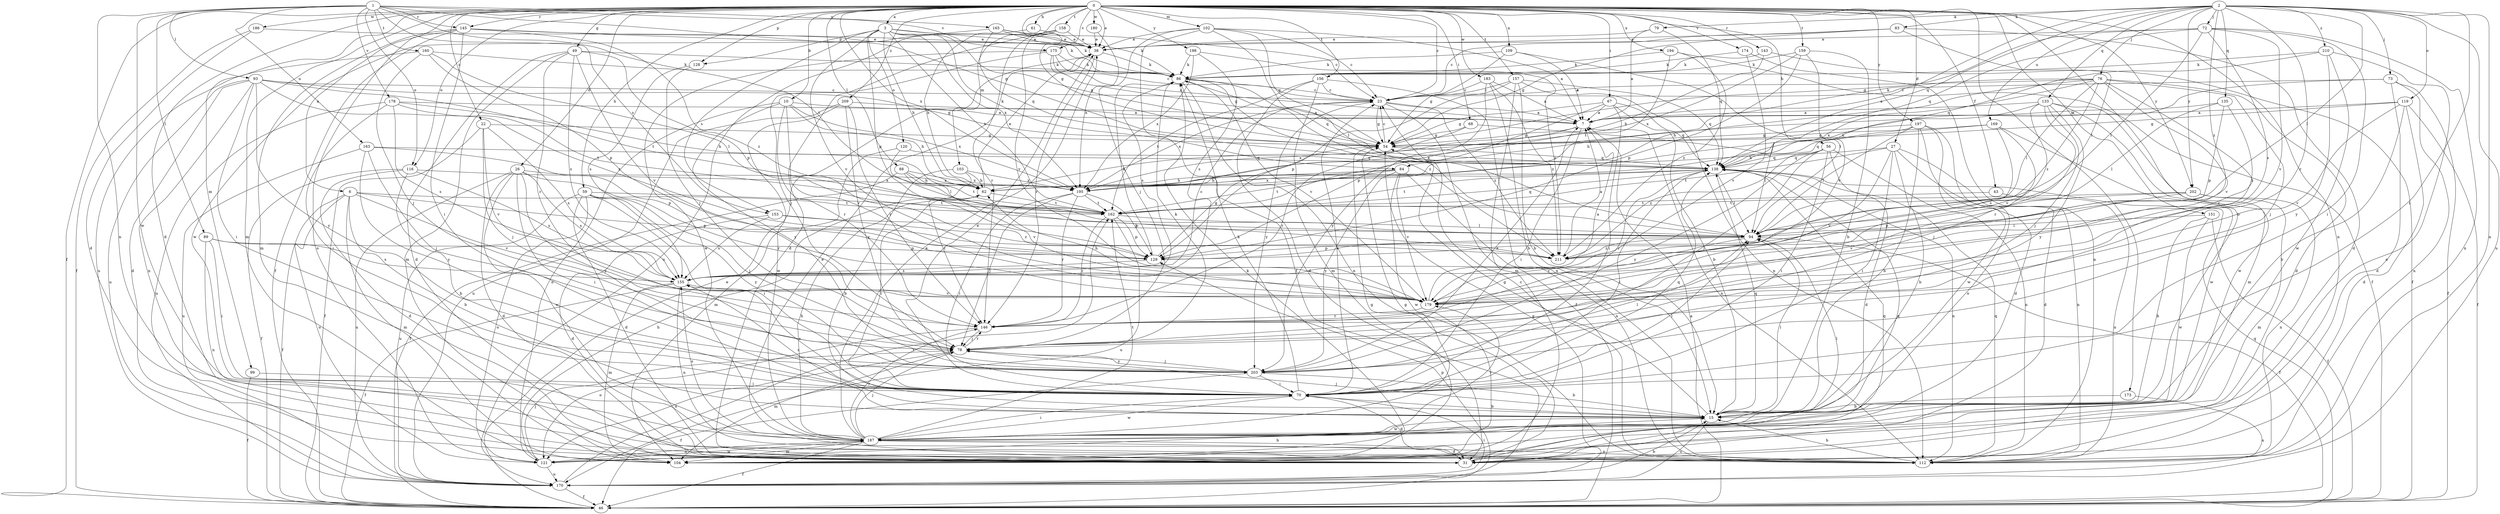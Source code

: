 strict digraph  {
0;
1;
2;
3;
6;
7;
10;
15;
22;
23;
26;
27;
31;
38;
43;
46;
49;
54;
56;
59;
61;
62;
67;
68;
70;
72;
73;
76;
78;
79;
83;
84;
86;
88;
89;
93;
94;
99;
102;
103;
104;
109;
112;
116;
119;
120;
121;
128;
129;
133;
135;
138;
143;
145;
146;
151;
153;
155;
156;
157;
158;
159;
160;
162;
163;
165;
169;
170;
173;
174;
175;
178;
179;
180;
183;
186;
187;
194;
195;
197;
198;
202;
203;
209;
210;
211;
0 -> 3  [label=a];
0 -> 6  [label=a];
0 -> 10  [label=b];
0 -> 15  [label=b];
0 -> 22  [label=c];
0 -> 23  [label=c];
0 -> 26  [label=d];
0 -> 27  [label=d];
0 -> 31  [label=d];
0 -> 38  [label=e];
0 -> 43  [label=f];
0 -> 46  [label=f];
0 -> 49  [label=g];
0 -> 54  [label=g];
0 -> 56  [label=h];
0 -> 59  [label=h];
0 -> 61  [label=h];
0 -> 67  [label=i];
0 -> 68  [label=i];
0 -> 88  [label=l];
0 -> 99  [label=m];
0 -> 102  [label=m];
0 -> 103  [label=m];
0 -> 104  [label=m];
0 -> 109  [label=n];
0 -> 112  [label=n];
0 -> 116  [label=o];
0 -> 128  [label=p];
0 -> 143  [label=r];
0 -> 145  [label=r];
0 -> 151  [label=s];
0 -> 156  [label=t];
0 -> 157  [label=t];
0 -> 158  [label=t];
0 -> 159  [label=t];
0 -> 173  [label=v];
0 -> 174  [label=v];
0 -> 175  [label=v];
0 -> 180  [label=w];
0 -> 183  [label=w];
0 -> 186  [label=w];
0 -> 194  [label=x];
0 -> 195  [label=x];
0 -> 197  [label=y];
0 -> 198  [label=y];
0 -> 202  [label=y];
0 -> 209  [label=z];
1 -> 54  [label=g];
1 -> 89  [label=l];
1 -> 93  [label=l];
1 -> 112  [label=n];
1 -> 116  [label=o];
1 -> 145  [label=r];
1 -> 153  [label=s];
1 -> 160  [label=t];
1 -> 162  [label=t];
1 -> 163  [label=u];
1 -> 165  [label=u];
1 -> 175  [label=v];
1 -> 178  [label=v];
1 -> 187  [label=w];
2 -> 70  [label=i];
2 -> 72  [label=j];
2 -> 73  [label=j];
2 -> 76  [label=j];
2 -> 79  [label=k];
2 -> 83  [label=k];
2 -> 84  [label=k];
2 -> 94  [label=l];
2 -> 112  [label=n];
2 -> 119  [label=o];
2 -> 133  [label=q];
2 -> 135  [label=q];
2 -> 138  [label=q];
2 -> 146  [label=r];
2 -> 169  [label=u];
2 -> 170  [label=u];
2 -> 202  [label=y];
2 -> 210  [label=z];
2 -> 211  [label=z];
3 -> 38  [label=e];
3 -> 54  [label=g];
3 -> 62  [label=h];
3 -> 84  [label=k];
3 -> 86  [label=k];
3 -> 120  [label=o];
3 -> 128  [label=p];
3 -> 129  [label=p];
3 -> 153  [label=s];
3 -> 162  [label=t];
3 -> 179  [label=v];
3 -> 195  [label=x];
6 -> 15  [label=b];
6 -> 46  [label=f];
6 -> 104  [label=m];
6 -> 121  [label=o];
6 -> 129  [label=p];
6 -> 162  [label=t];
6 -> 179  [label=v];
7 -> 54  [label=g];
7 -> 70  [label=i];
7 -> 112  [label=n];
7 -> 195  [label=x];
10 -> 7  [label=a];
10 -> 62  [label=h];
10 -> 121  [label=o];
10 -> 146  [label=r];
10 -> 179  [label=v];
10 -> 195  [label=x];
10 -> 203  [label=y];
15 -> 54  [label=g];
15 -> 78  [label=j];
15 -> 94  [label=l];
15 -> 138  [label=q];
15 -> 155  [label=s];
15 -> 170  [label=u];
15 -> 187  [label=w];
22 -> 46  [label=f];
22 -> 54  [label=g];
22 -> 78  [label=j];
22 -> 155  [label=s];
22 -> 179  [label=v];
23 -> 7  [label=a];
23 -> 46  [label=f];
23 -> 54  [label=g];
23 -> 195  [label=x];
23 -> 203  [label=y];
23 -> 211  [label=z];
26 -> 31  [label=d];
26 -> 70  [label=i];
26 -> 146  [label=r];
26 -> 155  [label=s];
26 -> 170  [label=u];
26 -> 187  [label=w];
26 -> 195  [label=x];
26 -> 203  [label=y];
27 -> 15  [label=b];
27 -> 31  [label=d];
27 -> 70  [label=i];
27 -> 112  [label=n];
27 -> 138  [label=q];
27 -> 162  [label=t];
27 -> 179  [label=v];
31 -> 38  [label=e];
31 -> 54  [label=g];
31 -> 138  [label=q];
38 -> 86  [label=k];
38 -> 146  [label=r];
43 -> 112  [label=n];
43 -> 162  [label=t];
46 -> 7  [label=a];
46 -> 38  [label=e];
46 -> 138  [label=q];
49 -> 31  [label=d];
49 -> 86  [label=k];
49 -> 104  [label=m];
49 -> 129  [label=p];
49 -> 146  [label=r];
49 -> 155  [label=s];
49 -> 179  [label=v];
54 -> 23  [label=c];
54 -> 138  [label=q];
56 -> 31  [label=d];
56 -> 70  [label=i];
56 -> 78  [label=j];
56 -> 112  [label=n];
56 -> 138  [label=q];
56 -> 203  [label=y];
56 -> 211  [label=z];
59 -> 31  [label=d];
59 -> 70  [label=i];
59 -> 78  [label=j];
59 -> 121  [label=o];
59 -> 162  [label=t];
59 -> 170  [label=u];
59 -> 203  [label=y];
61 -> 38  [label=e];
61 -> 62  [label=h];
62 -> 38  [label=e];
62 -> 70  [label=i];
62 -> 162  [label=t];
67 -> 7  [label=a];
67 -> 15  [label=b];
67 -> 54  [label=g];
67 -> 70  [label=i];
67 -> 129  [label=p];
67 -> 138  [label=q];
68 -> 54  [label=g];
68 -> 94  [label=l];
68 -> 146  [label=r];
70 -> 15  [label=b];
70 -> 23  [label=c];
70 -> 31  [label=d];
70 -> 38  [label=e];
70 -> 86  [label=k];
70 -> 94  [label=l];
70 -> 138  [label=q];
70 -> 155  [label=s];
70 -> 187  [label=w];
72 -> 38  [label=e];
72 -> 54  [label=g];
72 -> 70  [label=i];
72 -> 94  [label=l];
72 -> 112  [label=n];
72 -> 138  [label=q];
72 -> 155  [label=s];
72 -> 179  [label=v];
73 -> 23  [label=c];
73 -> 31  [label=d];
73 -> 46  [label=f];
73 -> 112  [label=n];
73 -> 195  [label=x];
76 -> 7  [label=a];
76 -> 23  [label=c];
76 -> 31  [label=d];
76 -> 62  [label=h];
76 -> 78  [label=j];
76 -> 94  [label=l];
76 -> 146  [label=r];
76 -> 179  [label=v];
76 -> 195  [label=x];
76 -> 211  [label=z];
78 -> 86  [label=k];
78 -> 104  [label=m];
78 -> 121  [label=o];
78 -> 146  [label=r];
78 -> 203  [label=y];
79 -> 7  [label=a];
79 -> 38  [label=e];
79 -> 138  [label=q];
83 -> 23  [label=c];
83 -> 31  [label=d];
83 -> 38  [label=e];
83 -> 54  [label=g];
83 -> 94  [label=l];
84 -> 62  [label=h];
84 -> 112  [label=n];
84 -> 162  [label=t];
84 -> 179  [label=v];
84 -> 187  [label=w];
84 -> 195  [label=x];
84 -> 203  [label=y];
86 -> 23  [label=c];
86 -> 112  [label=n];
86 -> 138  [label=q];
86 -> 155  [label=s];
86 -> 179  [label=v];
86 -> 211  [label=z];
88 -> 46  [label=f];
88 -> 62  [label=h];
88 -> 162  [label=t];
88 -> 179  [label=v];
88 -> 195  [label=x];
89 -> 70  [label=i];
89 -> 112  [label=n];
89 -> 129  [label=p];
89 -> 155  [label=s];
93 -> 23  [label=c];
93 -> 31  [label=d];
93 -> 54  [label=g];
93 -> 70  [label=i];
93 -> 112  [label=n];
93 -> 162  [label=t];
93 -> 170  [label=u];
93 -> 203  [label=y];
93 -> 211  [label=z];
94 -> 46  [label=f];
94 -> 86  [label=k];
94 -> 129  [label=p];
94 -> 179  [label=v];
94 -> 211  [label=z];
99 -> 46  [label=f];
99 -> 70  [label=i];
102 -> 7  [label=a];
102 -> 23  [label=c];
102 -> 38  [label=e];
102 -> 46  [label=f];
102 -> 54  [label=g];
102 -> 78  [label=j];
102 -> 94  [label=l];
103 -> 15  [label=b];
103 -> 62  [label=h];
103 -> 146  [label=r];
103 -> 195  [label=x];
104 -> 54  [label=g];
104 -> 86  [label=k];
104 -> 138  [label=q];
109 -> 7  [label=a];
109 -> 54  [label=g];
109 -> 86  [label=k];
109 -> 94  [label=l];
112 -> 15  [label=b];
112 -> 23  [label=c];
112 -> 138  [label=q];
116 -> 15  [label=b];
116 -> 31  [label=d];
116 -> 46  [label=f];
116 -> 155  [label=s];
116 -> 195  [label=x];
119 -> 7  [label=a];
119 -> 15  [label=b];
119 -> 31  [label=d];
119 -> 46  [label=f];
119 -> 54  [label=g];
119 -> 179  [label=v];
120 -> 94  [label=l];
120 -> 104  [label=m];
120 -> 138  [label=q];
121 -> 15  [label=b];
121 -> 62  [label=h];
121 -> 78  [label=j];
121 -> 170  [label=u];
121 -> 187  [label=w];
128 -> 78  [label=j];
128 -> 155  [label=s];
129 -> 54  [label=g];
129 -> 86  [label=k];
129 -> 155  [label=s];
133 -> 7  [label=a];
133 -> 62  [label=h];
133 -> 78  [label=j];
133 -> 104  [label=m];
133 -> 146  [label=r];
133 -> 179  [label=v];
133 -> 187  [label=w];
133 -> 203  [label=y];
135 -> 7  [label=a];
135 -> 94  [label=l];
135 -> 129  [label=p];
135 -> 211  [label=z];
138 -> 62  [label=h];
138 -> 70  [label=i];
138 -> 94  [label=l];
138 -> 112  [label=n];
138 -> 146  [label=r];
138 -> 162  [label=t];
143 -> 46  [label=f];
143 -> 62  [label=h];
143 -> 86  [label=k];
145 -> 38  [label=e];
145 -> 46  [label=f];
145 -> 70  [label=i];
145 -> 86  [label=k];
145 -> 104  [label=m];
145 -> 121  [label=o];
145 -> 211  [label=z];
146 -> 78  [label=j];
146 -> 121  [label=o];
151 -> 15  [label=b];
151 -> 46  [label=f];
151 -> 94  [label=l];
151 -> 187  [label=w];
153 -> 31  [label=d];
153 -> 94  [label=l];
153 -> 155  [label=s];
153 -> 211  [label=z];
155 -> 23  [label=c];
155 -> 46  [label=f];
155 -> 104  [label=m];
155 -> 112  [label=n];
155 -> 179  [label=v];
156 -> 23  [label=c];
156 -> 31  [label=d];
156 -> 104  [label=m];
156 -> 112  [label=n];
156 -> 162  [label=t];
157 -> 15  [label=b];
157 -> 23  [label=c];
157 -> 104  [label=m];
157 -> 112  [label=n];
157 -> 129  [label=p];
157 -> 138  [label=q];
158 -> 31  [label=d];
158 -> 38  [label=e];
158 -> 146  [label=r];
158 -> 170  [label=u];
158 -> 179  [label=v];
159 -> 15  [label=b];
159 -> 86  [label=k];
159 -> 129  [label=p];
159 -> 179  [label=v];
159 -> 195  [label=x];
160 -> 78  [label=j];
160 -> 86  [label=k];
160 -> 94  [label=l];
160 -> 129  [label=p];
160 -> 170  [label=u];
162 -> 94  [label=l];
162 -> 129  [label=p];
162 -> 138  [label=q];
162 -> 146  [label=r];
162 -> 170  [label=u];
163 -> 78  [label=j];
163 -> 129  [label=p];
163 -> 138  [label=q];
163 -> 170  [label=u];
163 -> 203  [label=y];
165 -> 23  [label=c];
165 -> 38  [label=e];
165 -> 86  [label=k];
165 -> 138  [label=q];
165 -> 187  [label=w];
169 -> 54  [label=g];
169 -> 62  [label=h];
169 -> 78  [label=j];
169 -> 155  [label=s];
169 -> 187  [label=w];
170 -> 15  [label=b];
170 -> 46  [label=f];
170 -> 54  [label=g];
170 -> 70  [label=i];
170 -> 129  [label=p];
170 -> 162  [label=t];
173 -> 15  [label=b];
173 -> 170  [label=u];
174 -> 86  [label=k];
174 -> 112  [label=n];
174 -> 179  [label=v];
175 -> 7  [label=a];
175 -> 23  [label=c];
175 -> 54  [label=g];
175 -> 78  [label=j];
175 -> 86  [label=k];
175 -> 187  [label=w];
178 -> 7  [label=a];
178 -> 62  [label=h];
178 -> 70  [label=i];
178 -> 155  [label=s];
178 -> 162  [label=t];
178 -> 170  [label=u];
179 -> 7  [label=a];
179 -> 62  [label=h];
179 -> 146  [label=r];
180 -> 38  [label=e];
180 -> 195  [label=x];
183 -> 7  [label=a];
183 -> 15  [label=b];
183 -> 23  [label=c];
183 -> 203  [label=y];
183 -> 211  [label=z];
186 -> 31  [label=d];
186 -> 38  [label=e];
186 -> 46  [label=f];
187 -> 31  [label=d];
187 -> 38  [label=e];
187 -> 46  [label=f];
187 -> 62  [label=h];
187 -> 70  [label=i];
187 -> 78  [label=j];
187 -> 94  [label=l];
187 -> 104  [label=m];
187 -> 112  [label=n];
187 -> 121  [label=o];
187 -> 146  [label=r];
187 -> 155  [label=s];
187 -> 162  [label=t];
187 -> 179  [label=v];
194 -> 46  [label=f];
194 -> 86  [label=k];
194 -> 162  [label=t];
194 -> 211  [label=z];
195 -> 70  [label=i];
195 -> 78  [label=j];
195 -> 129  [label=p];
195 -> 146  [label=r];
195 -> 162  [label=t];
197 -> 15  [label=b];
197 -> 31  [label=d];
197 -> 54  [label=g];
197 -> 94  [label=l];
197 -> 121  [label=o];
197 -> 138  [label=q];
197 -> 187  [label=w];
198 -> 86  [label=k];
198 -> 155  [label=s];
198 -> 195  [label=x];
198 -> 211  [label=z];
202 -> 104  [label=m];
202 -> 112  [label=n];
202 -> 129  [label=p];
202 -> 162  [label=t];
202 -> 179  [label=v];
203 -> 7  [label=a];
203 -> 15  [label=b];
203 -> 46  [label=f];
203 -> 70  [label=i];
203 -> 78  [label=j];
203 -> 94  [label=l];
209 -> 7  [label=a];
209 -> 146  [label=r];
209 -> 170  [label=u];
209 -> 187  [label=w];
209 -> 203  [label=y];
210 -> 86  [label=k];
210 -> 121  [label=o];
210 -> 138  [label=q];
210 -> 187  [label=w];
210 -> 203  [label=y];
211 -> 7  [label=a];
}
